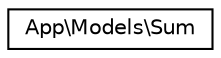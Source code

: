 digraph "Graphical Class Hierarchy"
{
 // LATEX_PDF_SIZE
  edge [fontname="Helvetica",fontsize="10",labelfontname="Helvetica",labelfontsize="10"];
  node [fontname="Helvetica",fontsize="10",shape=record];
  rankdir="LR";
  Node0 [label="App\\Models\\Sum",height=0.2,width=0.4,color="black", fillcolor="white", style="filled",URL="$classApp_1_1Models_1_1Sum.html",tooltip=" "];
}
